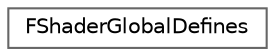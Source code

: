 digraph "Graphical Class Hierarchy"
{
 // INTERACTIVE_SVG=YES
 // LATEX_PDF_SIZE
  bgcolor="transparent";
  edge [fontname=Helvetica,fontsize=10,labelfontname=Helvetica,labelfontsize=10];
  node [fontname=Helvetica,fontsize=10,shape=box,height=0.2,width=0.4];
  rankdir="LR";
  Node0 [id="Node000000",label="FShaderGlobalDefines",height=0.2,width=0.4,color="grey40", fillcolor="white", style="filled",URL="$d5/d4c/structFShaderGlobalDefines.html",tooltip=" "];
}
